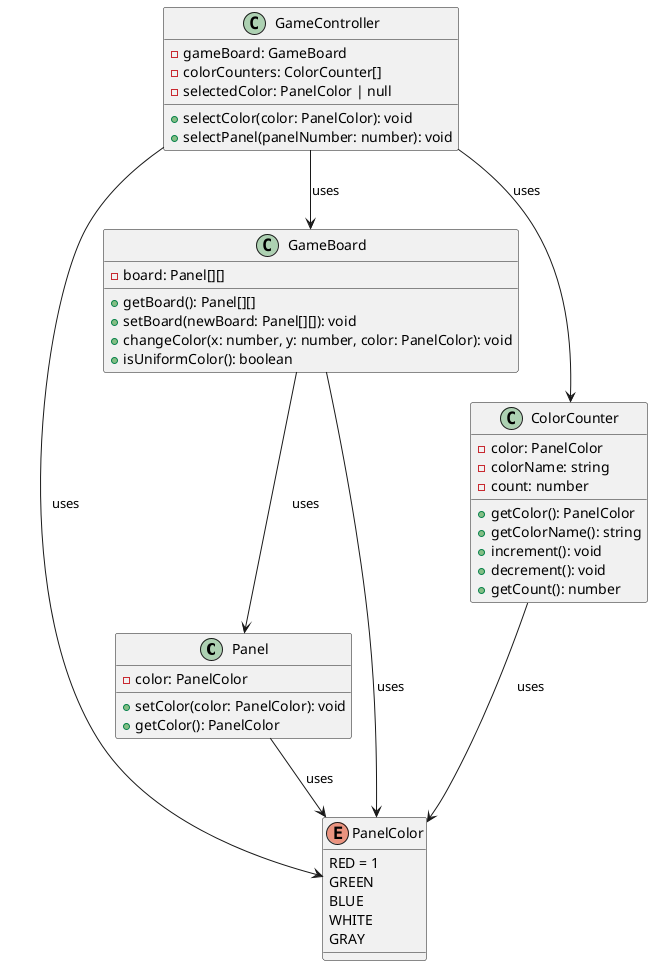 @startuml

class Panel {
  -color: PanelColor
  +setColor(color: PanelColor): void
  +getColor(): PanelColor
}
enum PanelColor {
  RED = 1
  GREEN
  BLUE
  WHITE
  GRAY
}

class GameBoard {
  -board: Panel[][]
  +getBoard(): Panel[][]
  +setBoard(newBoard: Panel[][]): void
  +changeColor(x: number, y: number, color: PanelColor): void
  +isUniformColor(): boolean
}


class ColorCounter {
  -color: PanelColor
  -colorName: string
  -count: number
  +getColor(): PanelColor
  +getColorName(): string
  +increment(): void
  +decrement(): void
  +getCount(): number
}

class GameController {
  -gameBoard: GameBoard
  -colorCounters: ColorCounter[]
  -selectedColor: PanelColor | null
  +selectColor(color: PanelColor): void
  +selectPanel(panelNumber: number): void
}

GameBoard --> Panel: uses
GameBoard --> PanelColor: uses
Panel --> PanelColor: uses
ColorCounter --> PanelColor: uses
GameController --> GameBoard: uses
GameController --> ColorCounter: uses
GameController --> PanelColor: uses

@enduml
